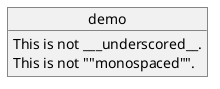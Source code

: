 @startuml

object demo {
    This is not ~___underscored__.
    This is not ~""monospaced"".
}

@enduml